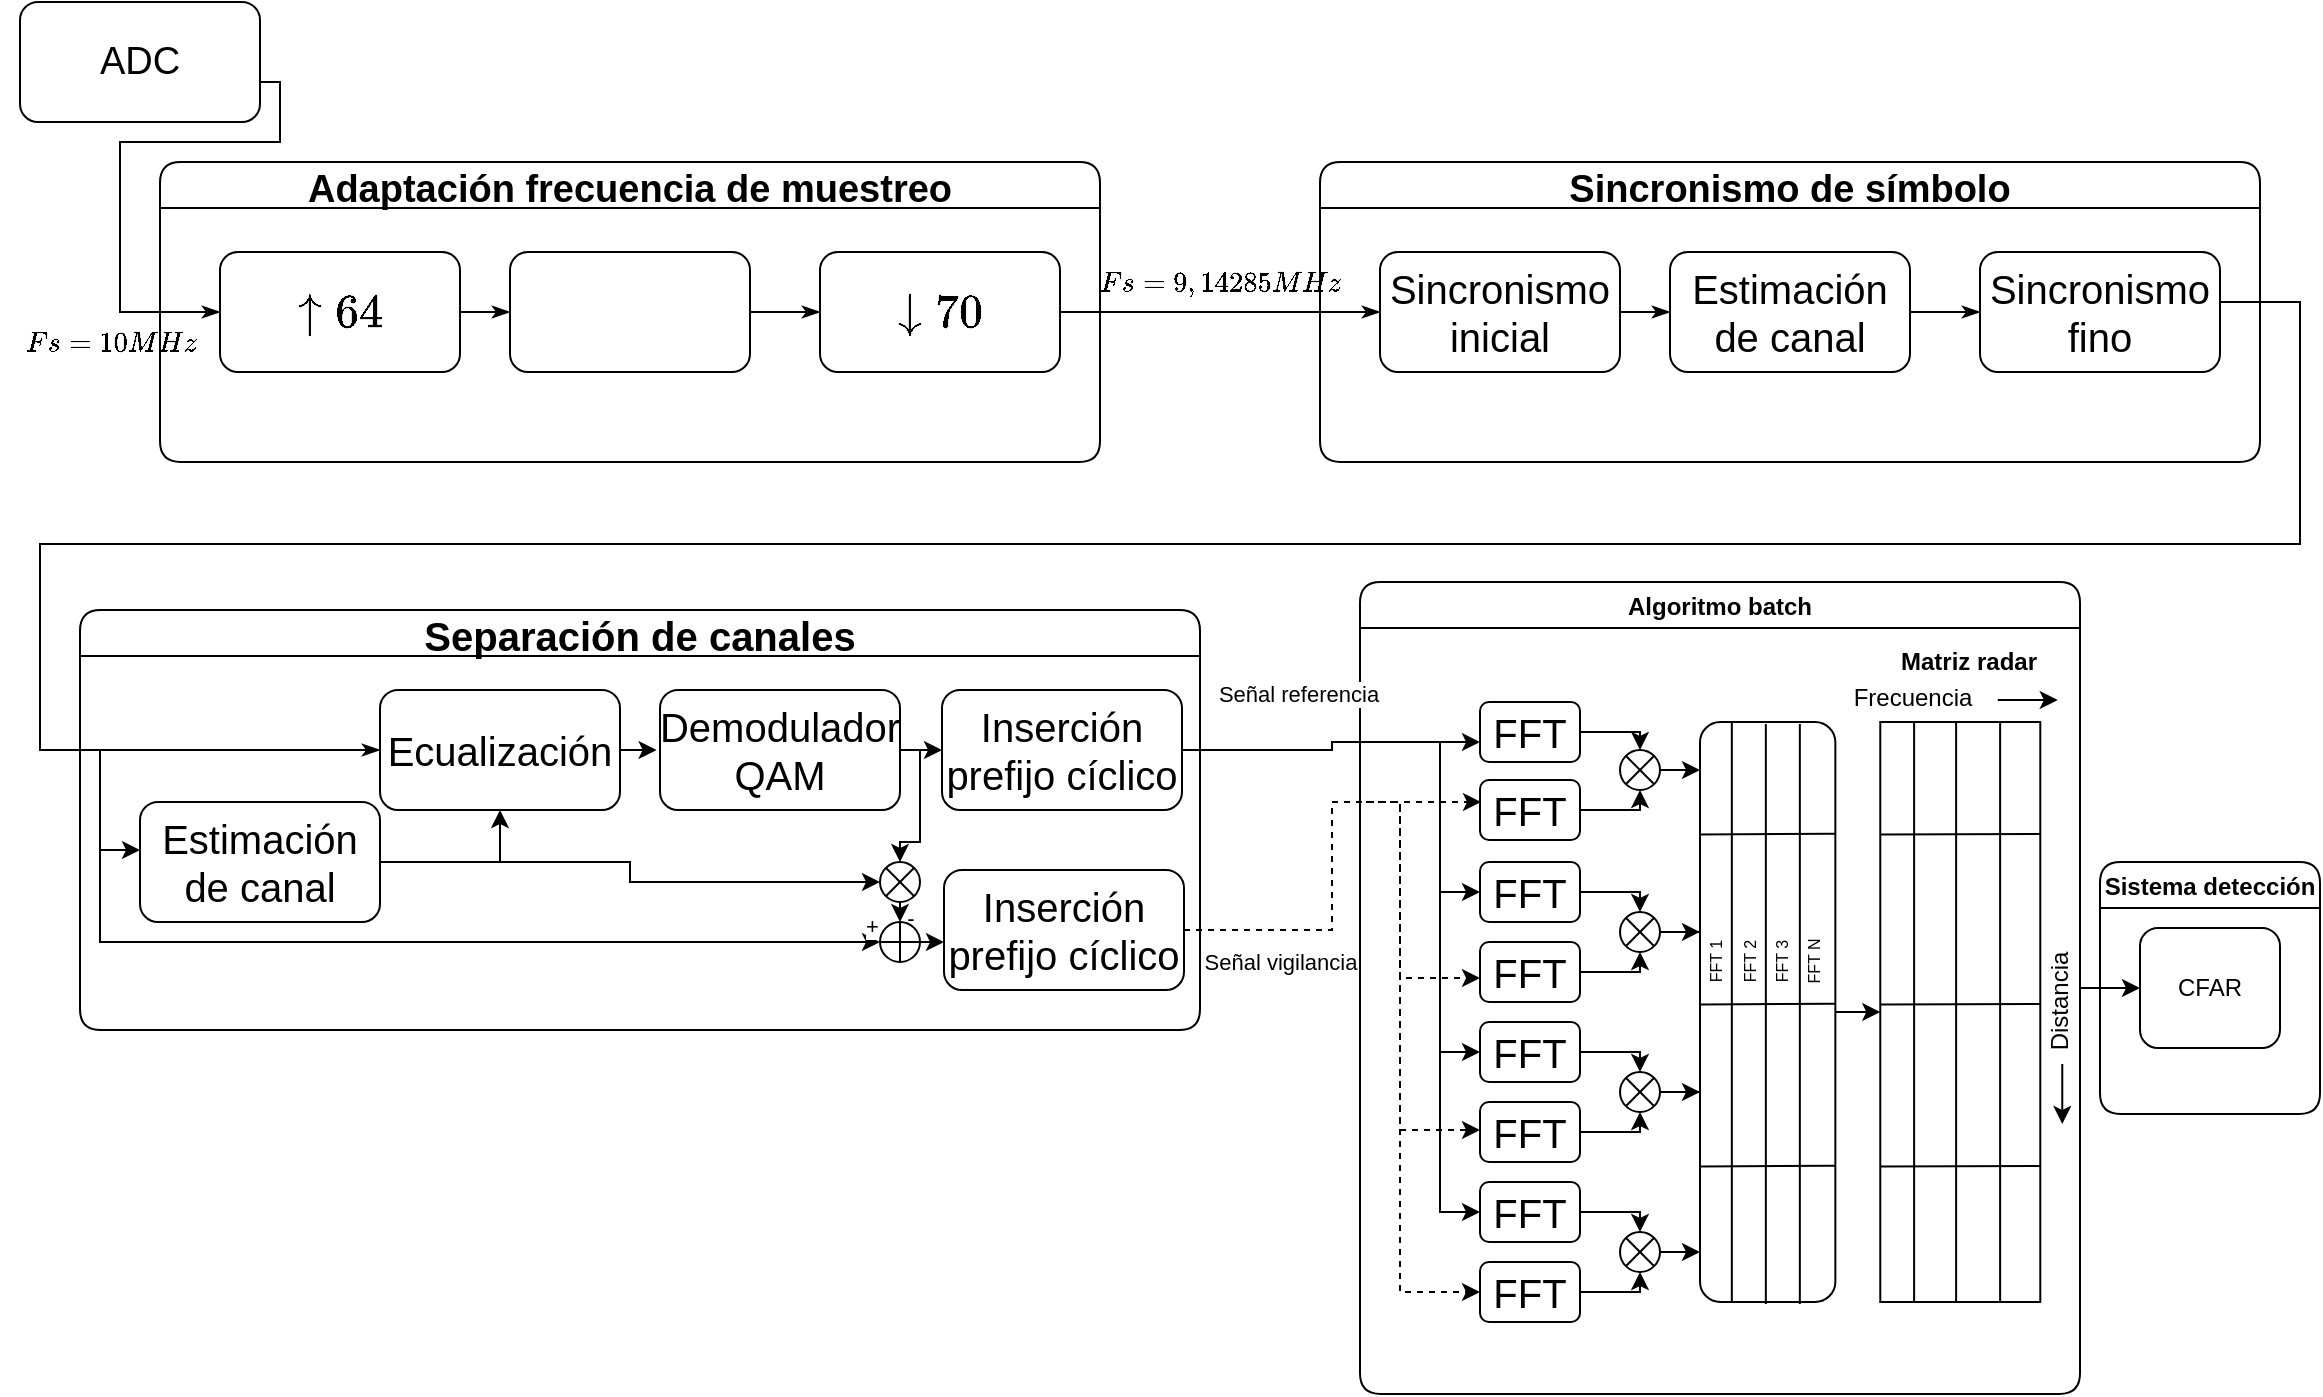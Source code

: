 <mxfile version="20.0.1" type="github">
  <diagram id="Nd16n7NBunU-I2EHx7CY" name="Page-1">
    <mxGraphModel dx="1422" dy="762" grid="1" gridSize="10" guides="1" tooltips="1" connect="1" arrows="1" fold="1" page="1" pageScale="1" pageWidth="1169" pageHeight="827" math="1" shadow="0">
      <root>
        <mxCell id="0" />
        <mxCell id="1" parent="0" />
        <mxCell id="MP2WACs4-sLn1RNzfsrc-10" style="edgeStyle=orthogonalEdgeStyle;rounded=0;orthogonalLoop=1;jettySize=auto;html=1;exitX=1;exitY=0.5;exitDx=0;exitDy=0;entryX=0;entryY=0.5;entryDx=0;entryDy=0;fontSize=20;endArrow=none;endFill=0;" parent="1" source="MP2WACs4-sLn1RNzfsrc-1" target="MP2WACs4-sLn1RNzfsrc-4" edge="1">
          <mxGeometry relative="1" as="geometry">
            <Array as="points">
              <mxPoint x="140" y="50" />
              <mxPoint x="140" y="80" />
              <mxPoint x="60" y="80" />
              <mxPoint x="60" y="165" />
            </Array>
          </mxGeometry>
        </mxCell>
        <mxCell id="MP2WACs4-sLn1RNzfsrc-1" value="&lt;font style=&quot;font-size: 19px;&quot;&gt;ADC&lt;/font&gt;" style="rounded=1;whiteSpace=wrap;html=1;" parent="1" vertex="1">
          <mxGeometry x="10" y="10" width="120" height="60" as="geometry" />
        </mxCell>
        <mxCell id="MP2WACs4-sLn1RNzfsrc-24" style="edgeStyle=orthogonalEdgeStyle;rounded=0;orthogonalLoop=1;jettySize=auto;html=1;exitX=1;exitY=0.5;exitDx=0;exitDy=0;fontSize=20;endArrow=none;endFill=0;" parent="1" source="MP2WACs4-sLn1RNzfsrc-4" edge="1">
          <mxGeometry relative="1" as="geometry">
            <mxPoint x="660" y="164.976" as="targetPoint" />
          </mxGeometry>
        </mxCell>
        <mxCell id="MP2WACs4-sLn1RNzfsrc-4" value="Adaptación frecuencia de muestreo" style="swimlane;fontSize=19;rounded=1;" parent="1" vertex="1">
          <mxGeometry x="80" y="90" width="470" height="150" as="geometry" />
        </mxCell>
        <mxCell id="MP2WACs4-sLn1RNzfsrc-12" style="edgeStyle=orthogonalEdgeStyle;rounded=0;orthogonalLoop=1;jettySize=auto;html=1;exitX=1;exitY=0.5;exitDx=0;exitDy=0;entryX=0;entryY=0.5;entryDx=0;entryDy=0;fontSize=20;endArrow=classicThin;endFill=1;" parent="MP2WACs4-sLn1RNzfsrc-4" source="MP2WACs4-sLn1RNzfsrc-3" target="MP2WACs4-sLn1RNzfsrc-5" edge="1">
          <mxGeometry relative="1" as="geometry" />
        </mxCell>
        <mxCell id="MP2WACs4-sLn1RNzfsrc-3" value="&lt;font style=&quot;font-size: 20px;&quot;&gt;$$\uparrow 64$$&lt;/font&gt;" style="rounded=1;whiteSpace=wrap;html=1;" parent="MP2WACs4-sLn1RNzfsrc-4" vertex="1">
          <mxGeometry x="30" y="45" width="120" height="60" as="geometry" />
        </mxCell>
        <mxCell id="MP2WACs4-sLn1RNzfsrc-13" style="edgeStyle=orthogonalEdgeStyle;rounded=0;orthogonalLoop=1;jettySize=auto;html=1;exitX=1;exitY=0.5;exitDx=0;exitDy=0;fontSize=20;endArrow=classicThin;endFill=1;" parent="MP2WACs4-sLn1RNzfsrc-4" source="MP2WACs4-sLn1RNzfsrc-5" target="MP2WACs4-sLn1RNzfsrc-6" edge="1">
          <mxGeometry relative="1" as="geometry" />
        </mxCell>
        <mxCell id="MP2WACs4-sLn1RNzfsrc-5" value="" style="rounded=1;whiteSpace=wrap;html=1;" parent="MP2WACs4-sLn1RNzfsrc-4" vertex="1">
          <mxGeometry x="175" y="45" width="120" height="60" as="geometry" />
        </mxCell>
        <mxCell id="MP2WACs4-sLn1RNzfsrc-6" value="&lt;font style=&quot;font-size: 20px;&quot;&gt;$$\downarrow 70$$&lt;/font&gt;" style="rounded=1;whiteSpace=wrap;html=1;" parent="MP2WACs4-sLn1RNzfsrc-4" vertex="1">
          <mxGeometry x="330" y="45" width="120" height="60" as="geometry" />
        </mxCell>
        <mxCell id="MP2WACs4-sLn1RNzfsrc-8" value="" style="shape=image;verticalLabelPosition=bottom;labelBackgroundColor=default;verticalAlign=top;aspect=fixed;imageAspect=0;image=https://www.simbologia-electronica.com/imagenes/simbolos-electronicos/filtros-electricos/pasa-baja_1.png;" parent="MP2WACs4-sLn1RNzfsrc-4" vertex="1">
          <mxGeometry x="200" y="40" width="70" height="70" as="geometry" />
        </mxCell>
        <mxCell id="MP2WACs4-sLn1RNzfsrc-11" style="edgeStyle=orthogonalEdgeStyle;rounded=0;orthogonalLoop=1;jettySize=auto;html=1;exitX=0;exitY=0.5;exitDx=0;exitDy=0;entryX=0;entryY=0.5;entryDx=0;entryDy=0;fontSize=20;endArrow=classicThin;endFill=1;" parent="MP2WACs4-sLn1RNzfsrc-4" source="MP2WACs4-sLn1RNzfsrc-4" target="MP2WACs4-sLn1RNzfsrc-3" edge="1">
          <mxGeometry relative="1" as="geometry" />
        </mxCell>
        <mxCell id="wLmnGYLLMM3IUBxk7KqI-3" style="edgeStyle=orthogonalEdgeStyle;rounded=0;orthogonalLoop=1;jettySize=auto;html=1;exitX=1;exitY=0.5;exitDx=0;exitDy=0;entryX=0;entryY=0.25;entryDx=0;entryDy=0;endArrow=none;endFill=0;" parent="1" edge="1">
          <mxGeometry relative="1" as="geometry">
            <mxPoint x="1130" y="169.0" as="sourcePoint" />
            <mxPoint x="40" y="368.0" as="targetPoint" />
            <Array as="points">
              <mxPoint x="1130" y="160" />
              <mxPoint x="1150" y="160" />
              <mxPoint x="1150" y="281" />
              <mxPoint x="20" y="281" />
              <mxPoint x="20" y="384" />
              <mxPoint x="40" y="384" />
            </Array>
          </mxGeometry>
        </mxCell>
        <mxCell id="MP2WACs4-sLn1RNzfsrc-16" value="Sincronismo de símbolo" style="swimlane;fontSize=19;rounded=1;" parent="1" vertex="1">
          <mxGeometry x="660" y="90" width="470" height="150" as="geometry" />
        </mxCell>
        <mxCell id="MP2WACs4-sLn1RNzfsrc-17" style="edgeStyle=orthogonalEdgeStyle;rounded=0;orthogonalLoop=1;jettySize=auto;html=1;exitX=1;exitY=0.5;exitDx=0;exitDy=0;entryX=0;entryY=0.5;entryDx=0;entryDy=0;fontSize=20;endArrow=classicThin;endFill=1;" parent="MP2WACs4-sLn1RNzfsrc-16" source="MP2WACs4-sLn1RNzfsrc-18" target="MP2WACs4-sLn1RNzfsrc-20" edge="1">
          <mxGeometry relative="1" as="geometry" />
        </mxCell>
        <mxCell id="MP2WACs4-sLn1RNzfsrc-18" value="&lt;font style=&quot;font-size: 20px;&quot;&gt;Sincronismo inicial&lt;/font&gt;" style="rounded=1;whiteSpace=wrap;html=1;" parent="MP2WACs4-sLn1RNzfsrc-16" vertex="1">
          <mxGeometry x="30" y="45" width="120" height="60" as="geometry" />
        </mxCell>
        <mxCell id="MP2WACs4-sLn1RNzfsrc-19" style="edgeStyle=orthogonalEdgeStyle;rounded=0;orthogonalLoop=1;jettySize=auto;html=1;exitX=1;exitY=0.5;exitDx=0;exitDy=0;fontSize=20;endArrow=classicThin;endFill=1;" parent="MP2WACs4-sLn1RNzfsrc-16" source="MP2WACs4-sLn1RNzfsrc-20" target="MP2WACs4-sLn1RNzfsrc-21" edge="1">
          <mxGeometry relative="1" as="geometry" />
        </mxCell>
        <mxCell id="MP2WACs4-sLn1RNzfsrc-20" value="&lt;font style=&quot;font-size: 20px;&quot;&gt;Estimación de canal&lt;/font&gt;" style="rounded=1;whiteSpace=wrap;html=1;" parent="MP2WACs4-sLn1RNzfsrc-16" vertex="1">
          <mxGeometry x="175" y="45" width="120" height="60" as="geometry" />
        </mxCell>
        <mxCell id="wLmnGYLLMM3IUBxk7KqI-1" style="edgeStyle=orthogonalEdgeStyle;rounded=0;orthogonalLoop=1;jettySize=auto;html=1;exitX=1;exitY=0.5;exitDx=0;exitDy=0;entryX=1;entryY=0.5;entryDx=0;entryDy=0;endArrow=none;endFill=0;" parent="MP2WACs4-sLn1RNzfsrc-16" source="MP2WACs4-sLn1RNzfsrc-21" target="MP2WACs4-sLn1RNzfsrc-16" edge="1">
          <mxGeometry relative="1" as="geometry">
            <Array as="points">
              <mxPoint x="450" y="70" />
              <mxPoint x="470" y="70" />
            </Array>
          </mxGeometry>
        </mxCell>
        <mxCell id="MP2WACs4-sLn1RNzfsrc-21" value="&lt;font style=&quot;font-size: 20px;&quot;&gt;Sincronismo fino&lt;/font&gt;" style="rounded=1;whiteSpace=wrap;html=1;" parent="MP2WACs4-sLn1RNzfsrc-16" vertex="1">
          <mxGeometry x="330" y="45" width="120" height="60" as="geometry" />
        </mxCell>
        <mxCell id="MP2WACs4-sLn1RNzfsrc-23" style="edgeStyle=orthogonalEdgeStyle;rounded=0;orthogonalLoop=1;jettySize=auto;html=1;exitX=0;exitY=0.5;exitDx=0;exitDy=0;entryX=0;entryY=0.5;entryDx=0;entryDy=0;fontSize=20;endArrow=classicThin;endFill=1;" parent="MP2WACs4-sLn1RNzfsrc-16" source="MP2WACs4-sLn1RNzfsrc-16" target="MP2WACs4-sLn1RNzfsrc-18" edge="1">
          <mxGeometry relative="1" as="geometry" />
        </mxCell>
        <mxCell id="MP2WACs4-sLn1RNzfsrc-25" style="edgeStyle=orthogonalEdgeStyle;rounded=0;orthogonalLoop=1;jettySize=auto;html=1;exitX=1;exitY=0.5;exitDx=0;exitDy=0;fontSize=20;endArrow=none;endFill=0;" parent="1" source="MP2WACs4-sLn1RNzfsrc-6" edge="1">
          <mxGeometry relative="1" as="geometry">
            <mxPoint x="630" y="164.976" as="targetPoint" />
          </mxGeometry>
        </mxCell>
        <mxCell id="MP2WACs4-sLn1RNzfsrc-26" value="Separación de canales" style="swimlane;rounded=1;fontSize=20;" parent="1" vertex="1">
          <mxGeometry x="40" y="314" width="560" height="210" as="geometry" />
        </mxCell>
        <mxCell id="wLmnGYLLMM3IUBxk7KqI-6" style="edgeStyle=orthogonalEdgeStyle;rounded=0;orthogonalLoop=1;jettySize=auto;html=1;exitX=1;exitY=0.5;exitDx=0;exitDy=0;entryX=0.5;entryY=1;entryDx=0;entryDy=0;endArrow=classic;endFill=1;strokeWidth=1;" parent="MP2WACs4-sLn1RNzfsrc-26" source="MP2WACs4-sLn1RNzfsrc-27" target="MP2WACs4-sLn1RNzfsrc-28" edge="1">
          <mxGeometry relative="1" as="geometry" />
        </mxCell>
        <mxCell id="wLmnGYLLMM3IUBxk7KqI-15" style="edgeStyle=orthogonalEdgeStyle;rounded=0;orthogonalLoop=1;jettySize=auto;html=1;exitX=1;exitY=0.5;exitDx=0;exitDy=0;entryX=0;entryY=0.5;entryDx=0;entryDy=0;endArrow=classic;endFill=1;strokeWidth=1;" parent="MP2WACs4-sLn1RNzfsrc-26" source="MP2WACs4-sLn1RNzfsrc-27" target="wLmnGYLLMM3IUBxk7KqI-10" edge="1">
          <mxGeometry relative="1" as="geometry" />
        </mxCell>
        <mxCell id="MP2WACs4-sLn1RNzfsrc-27" value="&lt;font style=&quot;font-size: 20px;&quot;&gt;Estimación de canal&lt;/font&gt;" style="rounded=1;whiteSpace=wrap;html=1;" parent="MP2WACs4-sLn1RNzfsrc-26" vertex="1">
          <mxGeometry x="30" y="96" width="120" height="60" as="geometry" />
        </mxCell>
        <mxCell id="wLmnGYLLMM3IUBxk7KqI-7" style="edgeStyle=orthogonalEdgeStyle;rounded=0;orthogonalLoop=1;jettySize=auto;html=1;exitX=1;exitY=0.5;exitDx=0;exitDy=0;entryX=-0.014;entryY=0.502;entryDx=0;entryDy=0;entryPerimeter=0;endArrow=classic;endFill=1;strokeWidth=1;" parent="MP2WACs4-sLn1RNzfsrc-26" source="MP2WACs4-sLn1RNzfsrc-28" target="MP2WACs4-sLn1RNzfsrc-29" edge="1">
          <mxGeometry relative="1" as="geometry" />
        </mxCell>
        <mxCell id="MP2WACs4-sLn1RNzfsrc-28" value="&lt;font style=&quot;font-size: 20px;&quot;&gt;Ecualización&lt;br&gt;&lt;/font&gt;" style="rounded=1;whiteSpace=wrap;html=1;" parent="MP2WACs4-sLn1RNzfsrc-26" vertex="1">
          <mxGeometry x="150" y="40" width="120" height="60" as="geometry" />
        </mxCell>
        <mxCell id="wLmnGYLLMM3IUBxk7KqI-17" style="edgeStyle=orthogonalEdgeStyle;rounded=0;orthogonalLoop=1;jettySize=auto;html=1;exitX=1;exitY=0.5;exitDx=0;exitDy=0;entryX=0.5;entryY=0;entryDx=0;entryDy=0;endArrow=classic;endFill=1;strokeWidth=1;" parent="MP2WACs4-sLn1RNzfsrc-26" source="MP2WACs4-sLn1RNzfsrc-29" target="wLmnGYLLMM3IUBxk7KqI-10" edge="1">
          <mxGeometry relative="1" as="geometry">
            <Array as="points">
              <mxPoint x="420" y="70" />
              <mxPoint x="420" y="116" />
            </Array>
          </mxGeometry>
        </mxCell>
        <mxCell id="wLmnGYLLMM3IUBxk7KqI-18" value="-" style="edgeLabel;html=1;align=center;verticalAlign=middle;resizable=0;points=[];" parent="wLmnGYLLMM3IUBxk7KqI-17" vertex="1" connectable="0">
          <mxGeometry relative="1" as="geometry">
            <mxPoint x="-5" y="56" as="offset" />
          </mxGeometry>
        </mxCell>
        <mxCell id="MP2WACs4-sLn1RNzfsrc-29" value="&lt;font style=&quot;font-size: 20px;&quot;&gt;Demodulador QAM&lt;/font&gt;" style="rounded=1;whiteSpace=wrap;html=1;" parent="MP2WACs4-sLn1RNzfsrc-26" vertex="1">
          <mxGeometry x="290" y="40" width="120" height="60" as="geometry" />
        </mxCell>
        <mxCell id="MP2WACs4-sLn1RNzfsrc-31" value="&lt;span style=&quot;font-size: 20px;&quot;&gt;Inserción prefijo cíclico&lt;/span&gt;" style="rounded=1;whiteSpace=wrap;html=1;" parent="MP2WACs4-sLn1RNzfsrc-26" vertex="1">
          <mxGeometry x="431" y="40" width="120" height="60" as="geometry" />
        </mxCell>
        <mxCell id="wLmnGYLLMM3IUBxk7KqI-4" style="edgeStyle=orthogonalEdgeStyle;rounded=0;orthogonalLoop=1;jettySize=auto;html=1;exitX=0;exitY=0.25;exitDx=0;exitDy=0;entryX=0;entryY=0.5;entryDx=0;entryDy=0;endArrow=classicThin;endFill=1;" parent="MP2WACs4-sLn1RNzfsrc-26" source="MP2WACs4-sLn1RNzfsrc-26" target="MP2WACs4-sLn1RNzfsrc-28" edge="1">
          <mxGeometry relative="1" as="geometry">
            <Array as="points">
              <mxPoint y="70" />
            </Array>
          </mxGeometry>
        </mxCell>
        <mxCell id="wLmnGYLLMM3IUBxk7KqI-5" style="edgeStyle=orthogonalEdgeStyle;rounded=0;orthogonalLoop=1;jettySize=auto;html=1;exitX=0;exitY=0.25;exitDx=0;exitDy=0;entryX=0;entryY=0.5;entryDx=0;entryDy=0;endArrow=classic;endFill=1;strokeWidth=1;" parent="MP2WACs4-sLn1RNzfsrc-26" edge="1">
          <mxGeometry relative="1" as="geometry">
            <mxPoint y="54.0" as="sourcePoint" />
            <mxPoint x="30" y="120" as="targetPoint" />
            <Array as="points">
              <mxPoint y="70" />
              <mxPoint x="10" y="70" />
              <mxPoint x="10" y="120" />
            </Array>
          </mxGeometry>
        </mxCell>
        <mxCell id="wLmnGYLLMM3IUBxk7KqI-9" style="edgeStyle=orthogonalEdgeStyle;rounded=0;orthogonalLoop=1;jettySize=auto;html=1;exitX=1;exitY=0.5;exitDx=0;exitDy=0;endArrow=classic;endFill=1;strokeWidth=1;entryX=0;entryY=0.5;entryDx=0;entryDy=0;" parent="MP2WACs4-sLn1RNzfsrc-26" source="MP2WACs4-sLn1RNzfsrc-29" target="MP2WACs4-sLn1RNzfsrc-31" edge="1">
          <mxGeometry relative="1" as="geometry">
            <mxPoint x="420" y="70" as="targetPoint" />
          </mxGeometry>
        </mxCell>
        <mxCell id="wLmnGYLLMM3IUBxk7KqI-14" style="edgeStyle=orthogonalEdgeStyle;rounded=0;orthogonalLoop=1;jettySize=auto;html=1;exitX=0.5;exitY=1;exitDx=0;exitDy=0;entryX=0.5;entryY=0;entryDx=0;entryDy=0;endArrow=classic;endFill=1;strokeWidth=1;" parent="MP2WACs4-sLn1RNzfsrc-26" source="wLmnGYLLMM3IUBxk7KqI-10" target="wLmnGYLLMM3IUBxk7KqI-11" edge="1">
          <mxGeometry relative="1" as="geometry" />
        </mxCell>
        <mxCell id="wLmnGYLLMM3IUBxk7KqI-10" value="" style="shape=sumEllipse;perimeter=ellipsePerimeter;whiteSpace=wrap;html=1;backgroundOutline=1;" parent="MP2WACs4-sLn1RNzfsrc-26" vertex="1">
          <mxGeometry x="400" y="126" width="20" height="20" as="geometry" />
        </mxCell>
        <mxCell id="wLmnGYLLMM3IUBxk7KqI-11" value="" style="shape=orEllipse;perimeter=ellipsePerimeter;whiteSpace=wrap;html=1;backgroundOutline=1;" parent="MP2WACs4-sLn1RNzfsrc-26" vertex="1">
          <mxGeometry x="400" y="156" width="20" height="20" as="geometry" />
        </mxCell>
        <mxCell id="wLmnGYLLMM3IUBxk7KqI-12" style="edgeStyle=orthogonalEdgeStyle;rounded=0;orthogonalLoop=1;jettySize=auto;html=1;entryX=0;entryY=0.5;entryDx=0;entryDy=0;endArrow=classic;endFill=1;strokeWidth=1;" parent="MP2WACs4-sLn1RNzfsrc-26" target="wLmnGYLLMM3IUBxk7KqI-11" edge="1">
          <mxGeometry relative="1" as="geometry">
            <mxPoint y="66" as="sourcePoint" />
            <Array as="points">
              <mxPoint y="70" />
              <mxPoint x="10" y="70" />
              <mxPoint x="10" y="166" />
            </Array>
          </mxGeometry>
        </mxCell>
        <mxCell id="wLmnGYLLMM3IUBxk7KqI-13" value="+" style="edgeLabel;html=1;align=left;verticalAlign=bottom;resizable=0;points=[];labelPosition=right;verticalLabelPosition=top;" parent="wLmnGYLLMM3IUBxk7KqI-12" vertex="1" connectable="0">
          <mxGeometry x="0.53" y="-3" relative="1" as="geometry">
            <mxPoint x="108" y="-3" as="offset" />
          </mxGeometry>
        </mxCell>
        <mxCell id="wLmnGYLLMM3IUBxk7KqI-28" style="edgeStyle=orthogonalEdgeStyle;rounded=0;orthogonalLoop=1;jettySize=auto;html=1;exitX=1;exitY=0.5;exitDx=0;exitDy=0;entryX=0.009;entryY=0.343;entryDx=0;entryDy=0;fontSize=20;endArrow=classic;endFill=1;strokeWidth=1;dashed=1;entryPerimeter=0;" parent="1" source="MP2WACs4-sLn1RNzfsrc-30" target="wLmnGYLLMM3IUBxk7KqI-37" edge="1">
          <mxGeometry relative="1" as="geometry">
            <mxPoint x="710" y="401" as="targetPoint" />
            <Array as="points">
              <mxPoint x="666" y="474" />
              <mxPoint x="666" y="410" />
              <mxPoint x="741" y="410" />
            </Array>
          </mxGeometry>
        </mxCell>
        <mxCell id="wLmnGYLLMM3IUBxk7KqI-30" value="Señal vigilancia" style="edgeLabel;html=1;align=center;verticalAlign=middle;resizable=0;points=[];fontSize=11;" parent="wLmnGYLLMM3IUBxk7KqI-28" vertex="1" connectable="0">
          <mxGeometry x="-0.512" y="-1" relative="1" as="geometry">
            <mxPoint x="-4" y="15" as="offset" />
          </mxGeometry>
        </mxCell>
        <mxCell id="MP2WACs4-sLn1RNzfsrc-30" value="&lt;span style=&quot;font-size: 20px;&quot;&gt;Inserción prefijo cíclico&lt;/span&gt;" style="rounded=1;whiteSpace=wrap;html=1;" parent="1" vertex="1">
          <mxGeometry x="472" y="444" width="120" height="60" as="geometry" />
        </mxCell>
        <mxCell id="M9kPaEzLxoYmXa-5DHdY-36" style="edgeStyle=orthogonalEdgeStyle;rounded=0;orthogonalLoop=1;jettySize=auto;html=1;exitX=1;exitY=0.25;exitDx=0;exitDy=0;fontSize=8;" parent="1" source="wLmnGYLLMM3IUBxk7KqI-19" target="M9kPaEzLxoYmXa-5DHdY-15" edge="1">
          <mxGeometry relative="1" as="geometry">
            <Array as="points">
              <mxPoint x="1040" y="503" />
            </Array>
          </mxGeometry>
        </mxCell>
        <mxCell id="wLmnGYLLMM3IUBxk7KqI-19" value="Algoritmo batch" style="swimlane;rounded=1;container=0;" parent="1" vertex="1">
          <mxGeometry x="680" y="300" width="360" height="406" as="geometry" />
        </mxCell>
        <mxCell id="wLmnGYLLMM3IUBxk7KqI-65" style="edgeStyle=orthogonalEdgeStyle;rounded=0;orthogonalLoop=1;jettySize=auto;html=1;exitX=1;exitY=0.5;exitDx=0;exitDy=0;entryX=0.5;entryY=0;entryDx=0;entryDy=0;fontSize=20;endArrow=classic;endFill=1;strokeWidth=1;" parent="wLmnGYLLMM3IUBxk7KqI-19" source="wLmnGYLLMM3IUBxk7KqI-36" target="wLmnGYLLMM3IUBxk7KqI-46" edge="1">
          <mxGeometry relative="1" as="geometry" />
        </mxCell>
        <mxCell id="wLmnGYLLMM3IUBxk7KqI-36" value="&lt;font style=&quot;font-size: 20px;&quot;&gt;FFT&lt;/font&gt;" style="rounded=1;whiteSpace=wrap;html=1;fontSize=11;" parent="wLmnGYLLMM3IUBxk7KqI-19" vertex="1">
          <mxGeometry x="60" y="60" width="50" height="30" as="geometry" />
        </mxCell>
        <mxCell id="wLmnGYLLMM3IUBxk7KqI-68" style="edgeStyle=orthogonalEdgeStyle;rounded=0;orthogonalLoop=1;jettySize=auto;html=1;exitX=1;exitY=0.5;exitDx=0;exitDy=0;entryX=0.5;entryY=1;entryDx=0;entryDy=0;fontSize=20;endArrow=classic;endFill=1;strokeWidth=1;" parent="wLmnGYLLMM3IUBxk7KqI-19" source="wLmnGYLLMM3IUBxk7KqI-39" target="wLmnGYLLMM3IUBxk7KqI-48" edge="1">
          <mxGeometry relative="1" as="geometry" />
        </mxCell>
        <mxCell id="wLmnGYLLMM3IUBxk7KqI-39" value="&lt;font style=&quot;font-size: 20px;&quot;&gt;FFT&lt;/font&gt;" style="rounded=1;whiteSpace=wrap;html=1;fontSize=11;" parent="wLmnGYLLMM3IUBxk7KqI-19" vertex="1">
          <mxGeometry x="60" y="180" width="50" height="30" as="geometry" />
        </mxCell>
        <mxCell id="wLmnGYLLMM3IUBxk7KqI-67" style="edgeStyle=orthogonalEdgeStyle;rounded=0;orthogonalLoop=1;jettySize=auto;html=1;exitX=1;exitY=0.5;exitDx=0;exitDy=0;entryX=0.5;entryY=0;entryDx=0;entryDy=0;fontSize=20;endArrow=classic;endFill=1;strokeWidth=1;" parent="wLmnGYLLMM3IUBxk7KqI-19" source="wLmnGYLLMM3IUBxk7KqI-38" target="wLmnGYLLMM3IUBxk7KqI-48" edge="1">
          <mxGeometry relative="1" as="geometry" />
        </mxCell>
        <mxCell id="wLmnGYLLMM3IUBxk7KqI-38" value="&lt;font style=&quot;font-size: 20px;&quot;&gt;FFT&lt;/font&gt;" style="rounded=1;whiteSpace=wrap;html=1;fontSize=11;" parent="wLmnGYLLMM3IUBxk7KqI-19" vertex="1">
          <mxGeometry x="60" y="140" width="50" height="30" as="geometry" />
        </mxCell>
        <mxCell id="wLmnGYLLMM3IUBxk7KqI-66" style="edgeStyle=orthogonalEdgeStyle;rounded=0;orthogonalLoop=1;jettySize=auto;html=1;exitX=1;exitY=0.5;exitDx=0;exitDy=0;entryX=0.5;entryY=1;entryDx=0;entryDy=0;fontSize=20;endArrow=classic;endFill=1;strokeWidth=1;" parent="wLmnGYLLMM3IUBxk7KqI-19" source="wLmnGYLLMM3IUBxk7KqI-37" target="wLmnGYLLMM3IUBxk7KqI-46" edge="1">
          <mxGeometry relative="1" as="geometry" />
        </mxCell>
        <mxCell id="wLmnGYLLMM3IUBxk7KqI-37" value="&lt;font style=&quot;font-size: 20px;&quot;&gt;FFT&lt;/font&gt;" style="rounded=1;whiteSpace=wrap;html=1;fontSize=11;" parent="wLmnGYLLMM3IUBxk7KqI-19" vertex="1">
          <mxGeometry x="60" y="99" width="50" height="30" as="geometry" />
        </mxCell>
        <mxCell id="wLmnGYLLMM3IUBxk7KqI-69" style="edgeStyle=orthogonalEdgeStyle;rounded=0;orthogonalLoop=1;jettySize=auto;html=1;exitX=1;exitY=0.5;exitDx=0;exitDy=0;entryX=0.5;entryY=0;entryDx=0;entryDy=0;fontSize=20;endArrow=classic;endFill=1;strokeWidth=1;" parent="wLmnGYLLMM3IUBxk7KqI-19" source="wLmnGYLLMM3IUBxk7KqI-45" target="wLmnGYLLMM3IUBxk7KqI-47" edge="1">
          <mxGeometry relative="1" as="geometry" />
        </mxCell>
        <mxCell id="wLmnGYLLMM3IUBxk7KqI-45" value="&lt;font style=&quot;font-size: 20px;&quot;&gt;FFT&lt;/font&gt;" style="rounded=1;whiteSpace=wrap;html=1;fontSize=11;" parent="wLmnGYLLMM3IUBxk7KqI-19" vertex="1">
          <mxGeometry x="60" y="220" width="50" height="30" as="geometry" />
        </mxCell>
        <mxCell id="wLmnGYLLMM3IUBxk7KqI-70" style="edgeStyle=orthogonalEdgeStyle;rounded=0;orthogonalLoop=1;jettySize=auto;html=1;exitX=1;exitY=0.5;exitDx=0;exitDy=0;entryX=0.5;entryY=1;entryDx=0;entryDy=0;fontSize=20;endArrow=classic;endFill=1;strokeWidth=1;" parent="wLmnGYLLMM3IUBxk7KqI-19" source="wLmnGYLLMM3IUBxk7KqI-44" target="wLmnGYLLMM3IUBxk7KqI-47" edge="1">
          <mxGeometry relative="1" as="geometry" />
        </mxCell>
        <mxCell id="wLmnGYLLMM3IUBxk7KqI-44" value="&lt;font style=&quot;font-size: 20px;&quot;&gt;FFT&lt;/font&gt;" style="rounded=1;whiteSpace=wrap;html=1;fontSize=11;" parent="wLmnGYLLMM3IUBxk7KqI-19" vertex="1">
          <mxGeometry x="60" y="260" width="50" height="30" as="geometry" />
        </mxCell>
        <mxCell id="wLmnGYLLMM3IUBxk7KqI-71" style="edgeStyle=orthogonalEdgeStyle;rounded=0;orthogonalLoop=1;jettySize=auto;html=1;exitX=1;exitY=0.5;exitDx=0;exitDy=0;entryX=0.5;entryY=0;entryDx=0;entryDy=0;fontSize=20;endArrow=classic;endFill=1;strokeWidth=1;" parent="wLmnGYLLMM3IUBxk7KqI-19" source="wLmnGYLLMM3IUBxk7KqI-43" target="wLmnGYLLMM3IUBxk7KqI-49" edge="1">
          <mxGeometry relative="1" as="geometry" />
        </mxCell>
        <mxCell id="wLmnGYLLMM3IUBxk7KqI-43" value="&lt;font style=&quot;font-size: 20px;&quot;&gt;FFT&lt;/font&gt;" style="rounded=1;whiteSpace=wrap;html=1;fontSize=11;" parent="wLmnGYLLMM3IUBxk7KqI-19" vertex="1">
          <mxGeometry x="60" y="300" width="50" height="30" as="geometry" />
        </mxCell>
        <mxCell id="wLmnGYLLMM3IUBxk7KqI-72" style="edgeStyle=orthogonalEdgeStyle;rounded=0;orthogonalLoop=1;jettySize=auto;html=1;exitX=1;exitY=0.5;exitDx=0;exitDy=0;entryX=0.5;entryY=1;entryDx=0;entryDy=0;fontSize=20;endArrow=classic;endFill=1;strokeWidth=1;" parent="wLmnGYLLMM3IUBxk7KqI-19" source="wLmnGYLLMM3IUBxk7KqI-42" target="wLmnGYLLMM3IUBxk7KqI-49" edge="1">
          <mxGeometry relative="1" as="geometry" />
        </mxCell>
        <mxCell id="wLmnGYLLMM3IUBxk7KqI-42" value="&lt;font style=&quot;font-size: 20px;&quot;&gt;FFT&lt;/font&gt;" style="rounded=1;whiteSpace=wrap;html=1;fontSize=11;" parent="wLmnGYLLMM3IUBxk7KqI-19" vertex="1">
          <mxGeometry x="60" y="340" width="50" height="30" as="geometry" />
        </mxCell>
        <mxCell id="M9kPaEzLxoYmXa-5DHdY-7" style="edgeStyle=orthogonalEdgeStyle;rounded=0;orthogonalLoop=1;jettySize=auto;html=1;entryX=0;entryY=0.083;entryDx=0;entryDy=0;entryPerimeter=0;" parent="wLmnGYLLMM3IUBxk7KqI-19" source="wLmnGYLLMM3IUBxk7KqI-46" target="wLmnGYLLMM3IUBxk7KqI-79" edge="1">
          <mxGeometry relative="1" as="geometry" />
        </mxCell>
        <mxCell id="wLmnGYLLMM3IUBxk7KqI-46" value="" style="shape=sumEllipse;perimeter=ellipsePerimeter;whiteSpace=wrap;html=1;backgroundOutline=1;" parent="wLmnGYLLMM3IUBxk7KqI-19" vertex="1">
          <mxGeometry x="130" y="84" width="20" height="20" as="geometry" />
        </mxCell>
        <mxCell id="M9kPaEzLxoYmXa-5DHdY-11" style="edgeStyle=orthogonalEdgeStyle;rounded=0;orthogonalLoop=1;jettySize=auto;html=1;entryX=0;entryY=0.914;entryDx=0;entryDy=0;entryPerimeter=0;" parent="wLmnGYLLMM3IUBxk7KqI-19" source="wLmnGYLLMM3IUBxk7KqI-49" target="wLmnGYLLMM3IUBxk7KqI-79" edge="1">
          <mxGeometry relative="1" as="geometry" />
        </mxCell>
        <mxCell id="wLmnGYLLMM3IUBxk7KqI-49" value="" style="shape=sumEllipse;perimeter=ellipsePerimeter;whiteSpace=wrap;html=1;backgroundOutline=1;" parent="wLmnGYLLMM3IUBxk7KqI-19" vertex="1">
          <mxGeometry x="130" y="325" width="20" height="20" as="geometry" />
        </mxCell>
        <mxCell id="M9kPaEzLxoYmXa-5DHdY-8" style="edgeStyle=orthogonalEdgeStyle;rounded=0;orthogonalLoop=1;jettySize=auto;html=1;entryX=0;entryY=0.362;entryDx=0;entryDy=0;entryPerimeter=0;" parent="wLmnGYLLMM3IUBxk7KqI-19" source="wLmnGYLLMM3IUBxk7KqI-48" target="wLmnGYLLMM3IUBxk7KqI-79" edge="1">
          <mxGeometry relative="1" as="geometry" />
        </mxCell>
        <mxCell id="wLmnGYLLMM3IUBxk7KqI-48" value="" style="shape=sumEllipse;perimeter=ellipsePerimeter;whiteSpace=wrap;html=1;backgroundOutline=1;" parent="wLmnGYLLMM3IUBxk7KqI-19" vertex="1">
          <mxGeometry x="130" y="165" width="20" height="20" as="geometry" />
        </mxCell>
        <mxCell id="M9kPaEzLxoYmXa-5DHdY-10" style="edgeStyle=orthogonalEdgeStyle;rounded=0;orthogonalLoop=1;jettySize=auto;html=1;entryX=0;entryY=0.638;entryDx=0;entryDy=0;entryPerimeter=0;" parent="wLmnGYLLMM3IUBxk7KqI-19" source="wLmnGYLLMM3IUBxk7KqI-47" target="wLmnGYLLMM3IUBxk7KqI-79" edge="1">
          <mxGeometry relative="1" as="geometry" />
        </mxCell>
        <mxCell id="wLmnGYLLMM3IUBxk7KqI-47" value="" style="shape=sumEllipse;perimeter=ellipsePerimeter;whiteSpace=wrap;html=1;backgroundOutline=1;" parent="wLmnGYLLMM3IUBxk7KqI-19" vertex="1">
          <mxGeometry x="130" y="245" width="20" height="20" as="geometry" />
        </mxCell>
        <mxCell id="wLmnGYLLMM3IUBxk7KqI-73" style="edgeStyle=orthogonalEdgeStyle;rounded=0;orthogonalLoop=1;jettySize=auto;html=1;entryX=0;entryY=0.5;entryDx=0;entryDy=0;dashed=1;fontSize=20;endArrow=classic;endFill=1;strokeWidth=1;" parent="wLmnGYLLMM3IUBxk7KqI-19" edge="1">
          <mxGeometry relative="1" as="geometry">
            <mxPoint y="113" as="sourcePoint" />
            <mxPoint x="60" y="198" as="targetPoint" />
            <Array as="points">
              <mxPoint y="110" />
              <mxPoint x="20" y="110" />
              <mxPoint x="20" y="198" />
            </Array>
          </mxGeometry>
        </mxCell>
        <mxCell id="wLmnGYLLMM3IUBxk7KqI-74" style="edgeStyle=orthogonalEdgeStyle;rounded=0;orthogonalLoop=1;jettySize=auto;html=1;exitX=0;exitY=0.5;exitDx=0;exitDy=0;entryX=0;entryY=0.5;entryDx=0;entryDy=0;dashed=1;fontSize=20;endArrow=classic;endFill=1;strokeWidth=1;" parent="wLmnGYLLMM3IUBxk7KqI-19" edge="1">
          <mxGeometry relative="1" as="geometry">
            <mxPoint y="202.0" as="sourcePoint" />
            <mxPoint x="60" y="274" as="targetPoint" />
            <Array as="points">
              <mxPoint y="110" />
              <mxPoint x="20" y="110" />
              <mxPoint x="20" y="274" />
            </Array>
          </mxGeometry>
        </mxCell>
        <mxCell id="wLmnGYLLMM3IUBxk7KqI-75" style="edgeStyle=orthogonalEdgeStyle;rounded=0;orthogonalLoop=1;jettySize=auto;html=1;exitX=0;exitY=0.75;exitDx=0;exitDy=0;entryX=0;entryY=0.5;entryDx=0;entryDy=0;dashed=1;fontSize=20;endArrow=classic;endFill=1;strokeWidth=1;" parent="wLmnGYLLMM3IUBxk7KqI-19" source="wLmnGYLLMM3IUBxk7KqI-19" target="wLmnGYLLMM3IUBxk7KqI-42" edge="1">
          <mxGeometry relative="1" as="geometry">
            <Array as="points">
              <mxPoint y="110" />
              <mxPoint x="20" y="110" />
              <mxPoint x="20" y="355" />
            </Array>
          </mxGeometry>
        </mxCell>
        <mxCell id="wLmnGYLLMM3IUBxk7KqI-76" style="edgeStyle=orthogonalEdgeStyle;rounded=0;orthogonalLoop=1;jettySize=auto;html=1;exitX=0;exitY=0.75;exitDx=0;exitDy=0;entryX=0;entryY=0.5;entryDx=0;entryDy=0;fontSize=20;endArrow=classic;endFill=1;strokeWidth=1;" parent="wLmnGYLLMM3IUBxk7KqI-19" source="wLmnGYLLMM3IUBxk7KqI-19" target="wLmnGYLLMM3IUBxk7KqI-43" edge="1">
          <mxGeometry relative="1" as="geometry">
            <Array as="points">
              <mxPoint y="80" />
              <mxPoint x="40" y="80" />
              <mxPoint x="40" y="315" />
            </Array>
          </mxGeometry>
        </mxCell>
        <mxCell id="wLmnGYLLMM3IUBxk7KqI-77" style="edgeStyle=orthogonalEdgeStyle;rounded=0;orthogonalLoop=1;jettySize=auto;html=1;exitX=0;exitY=0.75;exitDx=0;exitDy=0;entryX=0;entryY=0.5;entryDx=0;entryDy=0;fontSize=20;endArrow=classic;endFill=1;strokeWidth=1;" parent="wLmnGYLLMM3IUBxk7KqI-19" source="wLmnGYLLMM3IUBxk7KqI-19" target="wLmnGYLLMM3IUBxk7KqI-45" edge="1">
          <mxGeometry relative="1" as="geometry">
            <Array as="points">
              <mxPoint y="80" />
              <mxPoint x="40" y="80" />
              <mxPoint x="40" y="235" />
            </Array>
          </mxGeometry>
        </mxCell>
        <mxCell id="wLmnGYLLMM3IUBxk7KqI-78" style="edgeStyle=orthogonalEdgeStyle;rounded=0;orthogonalLoop=1;jettySize=auto;html=1;exitX=0;exitY=0.75;exitDx=0;exitDy=0;entryX=0;entryY=0.5;entryDx=0;entryDy=0;fontSize=20;endArrow=classic;endFill=1;strokeWidth=1;" parent="wLmnGYLLMM3IUBxk7KqI-19" source="wLmnGYLLMM3IUBxk7KqI-19" target="wLmnGYLLMM3IUBxk7KqI-38" edge="1">
          <mxGeometry relative="1" as="geometry">
            <Array as="points">
              <mxPoint y="80" />
              <mxPoint x="40" y="80" />
              <mxPoint x="40" y="155" />
            </Array>
          </mxGeometry>
        </mxCell>
        <mxCell id="M9kPaEzLxoYmXa-5DHdY-34" style="edgeStyle=orthogonalEdgeStyle;rounded=0;orthogonalLoop=1;jettySize=auto;html=1;fontSize=8;" parent="wLmnGYLLMM3IUBxk7KqI-19" source="wLmnGYLLMM3IUBxk7KqI-79" target="M9kPaEzLxoYmXa-5DHdY-14" edge="1">
          <mxGeometry relative="1" as="geometry" />
        </mxCell>
        <mxCell id="wLmnGYLLMM3IUBxk7KqI-79" value="" style="rounded=1;html=1;shadow=0;glass=0;fontSize=6;whiteSpace=wrap;" parent="wLmnGYLLMM3IUBxk7KqI-19" vertex="1">
          <mxGeometry x="170" y="70" width="67.68" height="290" as="geometry" />
        </mxCell>
        <mxCell id="M9kPaEzLxoYmXa-5DHdY-1" value="" style="endArrow=none;html=1;rounded=0;entryX=0.999;entryY=0.21;entryDx=0;entryDy=0;entryPerimeter=0;exitX=-0.002;exitY=0.211;exitDx=0;exitDy=0;exitPerimeter=0;" parent="wLmnGYLLMM3IUBxk7KqI-19" edge="1">
          <mxGeometry width="50" height="50" relative="1" as="geometry">
            <mxPoint x="169.865" y="126.19" as="sourcePoint" />
            <mxPoint x="237.612" y="125.9" as="targetPoint" />
          </mxGeometry>
        </mxCell>
        <mxCell id="M9kPaEzLxoYmXa-5DHdY-4" value="" style="endArrow=none;html=1;rounded=0;entryX=0.25;entryY=0;entryDx=0;entryDy=0;exitX=0.25;exitY=1;exitDx=0;exitDy=0;" parent="wLmnGYLLMM3IUBxk7KqI-19" edge="1">
          <mxGeometry width="50" height="50" relative="1" as="geometry">
            <mxPoint x="185.92" y="360" as="sourcePoint" />
            <mxPoint x="185.92" y="70" as="targetPoint" />
          </mxGeometry>
        </mxCell>
        <mxCell id="M9kPaEzLxoYmXa-5DHdY-14" value="" style="rounded=0;whiteSpace=wrap;html=1;" parent="wLmnGYLLMM3IUBxk7KqI-19" vertex="1">
          <mxGeometry x="260.14" y="70" width="80" height="290" as="geometry" />
        </mxCell>
        <mxCell id="M9kPaEzLxoYmXa-5DHdY-25" value="Distancia" style="text;html=1;align=center;verticalAlign=middle;resizable=0;points=[];autosize=1;strokeColor=none;fillColor=none;horizontal=0;" parent="wLmnGYLLMM3IUBxk7KqI-19" vertex="1">
          <mxGeometry x="320" y="200" width="60" height="20" as="geometry" />
        </mxCell>
        <mxCell id="M9kPaEzLxoYmXa-5DHdY-26" value="" style="endArrow=classic;html=1;rounded=0;" parent="wLmnGYLLMM3IUBxk7KqI-19" edge="1">
          <mxGeometry width="50" height="50" relative="1" as="geometry">
            <mxPoint x="351.14" y="241" as="sourcePoint" />
            <mxPoint x="351.14" y="271" as="targetPoint" />
          </mxGeometry>
        </mxCell>
        <mxCell id="M9kPaEzLxoYmXa-5DHdY-29" value="" style="endArrow=classic;html=1;rounded=0;" parent="wLmnGYLLMM3IUBxk7KqI-19" edge="1">
          <mxGeometry width="50" height="50" relative="1" as="geometry">
            <mxPoint x="318.9" y="59" as="sourcePoint" />
            <mxPoint x="348.9" y="59" as="targetPoint" />
          </mxGeometry>
        </mxCell>
        <mxCell id="M9kPaEzLxoYmXa-5DHdY-30" value="FFT 1" style="text;html=1;align=center;verticalAlign=middle;resizable=0;points=[];autosize=1;strokeColor=none;fillColor=none;horizontal=0;fontSize=8;" parent="wLmnGYLLMM3IUBxk7KqI-19" vertex="1">
          <mxGeometry x="163" y="175" width="30" height="30" as="geometry" />
        </mxCell>
        <mxCell id="M9kPaEzLxoYmXa-5DHdY-31" value="FFT 2" style="text;html=1;align=center;verticalAlign=middle;resizable=0;points=[];autosize=1;strokeColor=none;fillColor=none;horizontal=0;fontSize=8;" parent="wLmnGYLLMM3IUBxk7KqI-19" vertex="1">
          <mxGeometry x="180" y="175" width="30" height="30" as="geometry" />
        </mxCell>
        <mxCell id="wLmnGYLLMM3IUBxk7KqI-27" style="edgeStyle=orthogonalEdgeStyle;rounded=0;orthogonalLoop=1;jettySize=auto;html=1;exitX=1;exitY=0.5;exitDx=0;exitDy=0;fontSize=20;endArrow=classic;endFill=1;strokeWidth=1;" parent="1" source="MP2WACs4-sLn1RNzfsrc-31" edge="1">
          <mxGeometry relative="1" as="geometry">
            <mxPoint x="740" y="380" as="targetPoint" />
            <Array as="points">
              <mxPoint x="666" y="384" />
              <mxPoint x="666" y="380" />
              <mxPoint x="740" y="380" />
            </Array>
          </mxGeometry>
        </mxCell>
        <mxCell id="wLmnGYLLMM3IUBxk7KqI-29" value="Señal referencia" style="edgeLabel;html=1;align=center;verticalAlign=middle;resizable=0;points=[];fontSize=11;" parent="wLmnGYLLMM3IUBxk7KqI-27" vertex="1" connectable="0">
          <mxGeometry x="-0.183" y="-1" relative="1" as="geometry">
            <mxPoint x="-5" y="-29" as="offset" />
          </mxGeometry>
        </mxCell>
        <mxCell id="wLmnGYLLMM3IUBxk7KqI-31" style="edgeStyle=orthogonalEdgeStyle;rounded=0;orthogonalLoop=1;jettySize=auto;html=1;exitX=1;exitY=0.5;exitDx=0;exitDy=0;entryX=0;entryY=0.612;entryDx=0;entryDy=0;entryPerimeter=0;fontSize=11;endArrow=classic;endFill=1;strokeWidth=1;" parent="1" source="wLmnGYLLMM3IUBxk7KqI-11" target="MP2WACs4-sLn1RNzfsrc-30" edge="1">
          <mxGeometry relative="1" as="geometry" />
        </mxCell>
        <mxCell id="M9kPaEzLxoYmXa-5DHdY-2" value="" style="endArrow=none;html=1;rounded=0;entryX=0.999;entryY=0.21;entryDx=0;entryDy=0;entryPerimeter=0;exitX=-0.002;exitY=0.211;exitDx=0;exitDy=0;exitPerimeter=0;" parent="1" edge="1">
          <mxGeometry width="50" height="50" relative="1" as="geometry">
            <mxPoint x="849.865" y="511.19" as="sourcePoint" />
            <mxPoint x="917.612" y="510.9" as="targetPoint" />
          </mxGeometry>
        </mxCell>
        <mxCell id="M9kPaEzLxoYmXa-5DHdY-3" value="" style="endArrow=none;html=1;rounded=0;entryX=0.999;entryY=0.21;entryDx=0;entryDy=0;entryPerimeter=0;exitX=-0.002;exitY=0.211;exitDx=0;exitDy=0;exitPerimeter=0;" parent="1" edge="1">
          <mxGeometry width="50" height="50" relative="1" as="geometry">
            <mxPoint x="849.865" y="592.19" as="sourcePoint" />
            <mxPoint x="917.612" y="591.9" as="targetPoint" />
          </mxGeometry>
        </mxCell>
        <mxCell id="M9kPaEzLxoYmXa-5DHdY-5" value="" style="endArrow=none;html=1;rounded=0;entryX=0.25;entryY=0;entryDx=0;entryDy=0;exitX=0.25;exitY=1;exitDx=0;exitDy=0;" parent="1" edge="1">
          <mxGeometry width="50" height="50" relative="1" as="geometry">
            <mxPoint x="882.92" y="661" as="sourcePoint" />
            <mxPoint x="882.92" y="371" as="targetPoint" />
          </mxGeometry>
        </mxCell>
        <mxCell id="M9kPaEzLxoYmXa-5DHdY-6" value="" style="endArrow=none;html=1;rounded=0;entryX=0.25;entryY=0;entryDx=0;entryDy=0;exitX=0.25;exitY=1;exitDx=0;exitDy=0;" parent="1" edge="1">
          <mxGeometry width="50" height="50" relative="1" as="geometry">
            <mxPoint x="899.92" y="661" as="sourcePoint" />
            <mxPoint x="899.92" y="371" as="targetPoint" />
          </mxGeometry>
        </mxCell>
        <mxCell id="M9kPaEzLxoYmXa-5DHdY-13" value="$$Fs = 9,14285MHz$$" style="text;html=1;align=center;verticalAlign=middle;resizable=0;points=[];autosize=1;strokeColor=none;fillColor=none;" parent="1" vertex="1">
          <mxGeometry x="540" y="140" width="140" height="20" as="geometry" />
        </mxCell>
        <mxCell id="M9kPaEzLxoYmXa-5DHdY-18" value="" style="endArrow=none;html=1;rounded=0;entryX=0.999;entryY=0.193;entryDx=0;entryDy=0;entryPerimeter=0;exitX=-0.002;exitY=0.211;exitDx=0;exitDy=0;exitPerimeter=0;" parent="1" target="M9kPaEzLxoYmXa-5DHdY-14" edge="1">
          <mxGeometry width="50" height="50" relative="1" as="geometry">
            <mxPoint x="940.005" y="426.19" as="sourcePoint" />
            <mxPoint x="1007.752" y="425.9" as="targetPoint" />
          </mxGeometry>
        </mxCell>
        <mxCell id="M9kPaEzLxoYmXa-5DHdY-19" value="" style="endArrow=none;html=1;rounded=0;entryX=0.999;entryY=0.193;entryDx=0;entryDy=0;entryPerimeter=0;exitX=-0.002;exitY=0.211;exitDx=0;exitDy=0;exitPerimeter=0;" parent="1" edge="1">
          <mxGeometry width="50" height="50" relative="1" as="geometry">
            <mxPoint x="940.005" y="511.19" as="sourcePoint" />
            <mxPoint x="1020.06" y="510.97" as="targetPoint" />
          </mxGeometry>
        </mxCell>
        <mxCell id="M9kPaEzLxoYmXa-5DHdY-20" value="" style="endArrow=none;html=1;rounded=0;entryX=0.999;entryY=0.193;entryDx=0;entryDy=0;entryPerimeter=0;exitX=-0.002;exitY=0.211;exitDx=0;exitDy=0;exitPerimeter=0;" parent="1" edge="1">
          <mxGeometry width="50" height="50" relative="1" as="geometry">
            <mxPoint x="940.005" y="592.19" as="sourcePoint" />
            <mxPoint x="1020.06" y="591.97" as="targetPoint" />
          </mxGeometry>
        </mxCell>
        <mxCell id="M9kPaEzLxoYmXa-5DHdY-21" value="" style="endArrow=none;html=1;rounded=0;entryX=0.25;entryY=0;entryDx=0;entryDy=0;exitX=0.25;exitY=1;exitDx=0;exitDy=0;" parent="1" edge="1">
          <mxGeometry width="50" height="50" relative="1" as="geometry">
            <mxPoint x="957.06" y="660" as="sourcePoint" />
            <mxPoint x="957.06" y="370" as="targetPoint" />
          </mxGeometry>
        </mxCell>
        <mxCell id="M9kPaEzLxoYmXa-5DHdY-22" value="" style="endArrow=none;html=1;rounded=0;entryX=0.25;entryY=0;entryDx=0;entryDy=0;exitX=0.25;exitY=1;exitDx=0;exitDy=0;" parent="1" edge="1">
          <mxGeometry width="50" height="50" relative="1" as="geometry">
            <mxPoint x="978.06" y="660" as="sourcePoint" />
            <mxPoint x="978.06" y="370" as="targetPoint" />
          </mxGeometry>
        </mxCell>
        <mxCell id="M9kPaEzLxoYmXa-5DHdY-23" value="" style="endArrow=none;html=1;rounded=0;entryX=0.25;entryY=0;entryDx=0;entryDy=0;exitX=0.25;exitY=1;exitDx=0;exitDy=0;" parent="1" edge="1">
          <mxGeometry width="50" height="50" relative="1" as="geometry">
            <mxPoint x="1000.06" y="660" as="sourcePoint" />
            <mxPoint x="1000.06" y="370" as="targetPoint" />
          </mxGeometry>
        </mxCell>
        <mxCell id="M9kPaEzLxoYmXa-5DHdY-27" value="Frecuencia" style="text;html=1;align=center;verticalAlign=middle;resizable=0;points=[];autosize=1;strokeColor=none;fillColor=none;" parent="1" vertex="1">
          <mxGeometry x="921" y="348" width="70" height="20" as="geometry" />
        </mxCell>
        <mxCell id="M9kPaEzLxoYmXa-5DHdY-24" value="&lt;b&gt;Matriz radar&lt;/b&gt;" style="text;html=1;align=center;verticalAlign=middle;resizable=0;points=[];autosize=1;strokeColor=none;fillColor=none;" parent="1" vertex="1">
          <mxGeometry x="944.14" y="330" width="80" height="20" as="geometry" />
        </mxCell>
        <mxCell id="M9kPaEzLxoYmXa-5DHdY-32" value="FFT 3" style="text;html=1;align=center;verticalAlign=middle;resizable=0;points=[];autosize=1;strokeColor=none;fillColor=none;horizontal=0;fontSize=8;" parent="1" vertex="1">
          <mxGeometry x="876" y="475" width="30" height="30" as="geometry" />
        </mxCell>
        <mxCell id="M9kPaEzLxoYmXa-5DHdY-33" value="FFT N" style="text;html=1;align=center;verticalAlign=middle;resizable=0;points=[];autosize=1;strokeColor=none;fillColor=none;horizontal=0;fontSize=8;" parent="1" vertex="1">
          <mxGeometry x="892" y="475" width="30" height="30" as="geometry" />
        </mxCell>
        <mxCell id="M9kPaEzLxoYmXa-5DHdY-12" value="$$Fs = 10MHz$$" style="text;html=1;align=center;verticalAlign=middle;resizable=0;points=[];autosize=1;strokeColor=none;fillColor=none;" parent="1" vertex="1">
          <mxGeometry y="170" width="110" height="20" as="geometry" />
        </mxCell>
        <mxCell id="OdjwSTXD8cOJ0N6ddisN-1" value="Sistema detección" style="swimlane;rounded=1;" vertex="1" parent="1">
          <mxGeometry x="1050" y="440" width="110" height="126" as="geometry" />
        </mxCell>
        <mxCell id="M9kPaEzLxoYmXa-5DHdY-15" value="CFAR" style="rounded=1;whiteSpace=wrap;html=1;" parent="OdjwSTXD8cOJ0N6ddisN-1" vertex="1">
          <mxGeometry x="20" y="33" width="70" height="60" as="geometry" />
        </mxCell>
      </root>
    </mxGraphModel>
  </diagram>
</mxfile>
